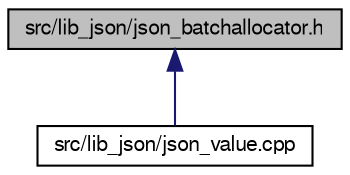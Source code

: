digraph "src/lib_json/json_batchallocator.h"
{
  edge [fontname="FreeSans",fontsize="10",labelfontname="FreeSans",labelfontsize="10"];
  node [fontname="FreeSans",fontsize="10",shape=record];
  Node1 [label="src/lib_json/json_batchallocator.h",height=0.2,width=0.4,color="black", fillcolor="grey75", style="filled" fontcolor="black"];
  Node1 -> Node2 [dir="back",color="midnightblue",fontsize="10",style="solid",fontname="FreeSans"];
  Node2 [label="src/lib_json/json_value.cpp",height=0.2,width=0.4,color="black", fillcolor="white", style="filled",URL="$json__value_8cpp.html"];
}
